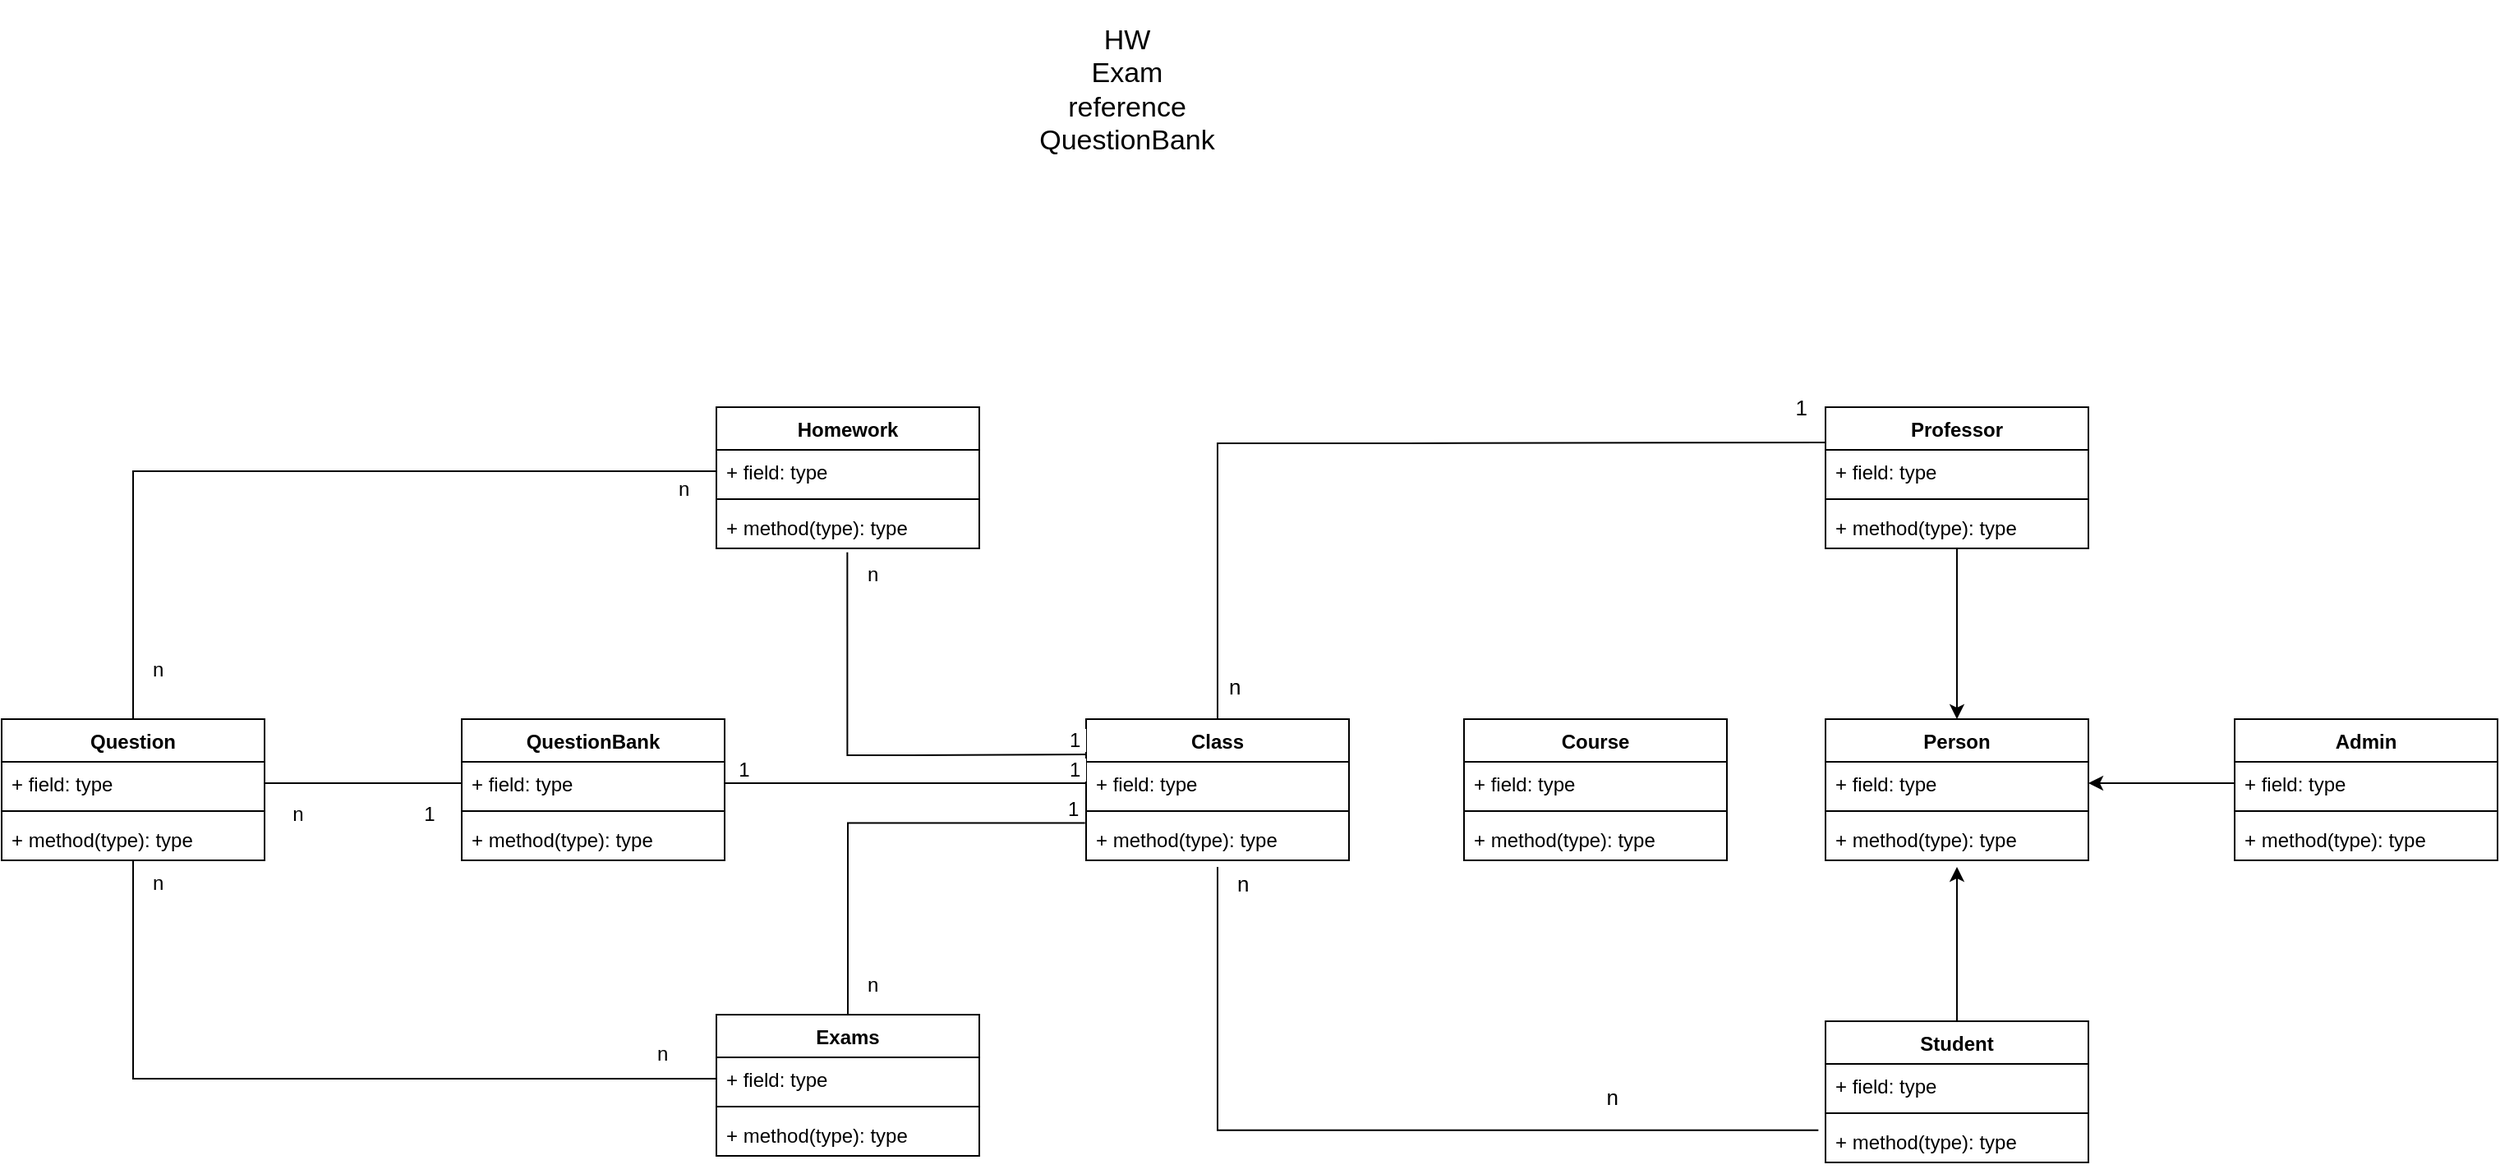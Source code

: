 <mxfile version="20.0.1" type="device"><diagram id="zVuRKTB397ivYLz8wWw3" name="Page-1"><mxGraphModel dx="2390" dy="654" grid="1" gridSize="10" guides="1" tooltips="1" connect="1" arrows="1" fold="1" page="1" pageScale="1" pageWidth="1169" pageHeight="827" math="0" shadow="0"><root><mxCell id="0"/><mxCell id="1" parent="0"/><mxCell id="Fcgb-ap-GokPkByMXdyR-1" value="Person" style="swimlane;fontStyle=1;align=center;verticalAlign=top;childLayout=stackLayout;horizontal=1;startSize=26;horizontalStack=0;resizeParent=1;resizeParentMax=0;resizeLast=0;collapsible=1;marginBottom=0;" vertex="1" parent="1"><mxGeometry x="970" y="852" width="160" height="86" as="geometry"/></mxCell><mxCell id="Fcgb-ap-GokPkByMXdyR-2" value="+ field: type" style="text;strokeColor=none;fillColor=none;align=left;verticalAlign=top;spacingLeft=4;spacingRight=4;overflow=hidden;rotatable=0;points=[[0,0.5],[1,0.5]];portConstraint=eastwest;" vertex="1" parent="Fcgb-ap-GokPkByMXdyR-1"><mxGeometry y="26" width="160" height="26" as="geometry"/></mxCell><mxCell id="Fcgb-ap-GokPkByMXdyR-3" value="" style="line;strokeWidth=1;fillColor=none;align=left;verticalAlign=middle;spacingTop=-1;spacingLeft=3;spacingRight=3;rotatable=0;labelPosition=right;points=[];portConstraint=eastwest;" vertex="1" parent="Fcgb-ap-GokPkByMXdyR-1"><mxGeometry y="52" width="160" height="8" as="geometry"/></mxCell><mxCell id="Fcgb-ap-GokPkByMXdyR-4" value="+ method(type): type" style="text;strokeColor=none;fillColor=none;align=left;verticalAlign=top;spacingLeft=4;spacingRight=4;overflow=hidden;rotatable=0;points=[[0,0.5],[1,0.5]];portConstraint=eastwest;" vertex="1" parent="Fcgb-ap-GokPkByMXdyR-1"><mxGeometry y="60" width="160" height="26" as="geometry"/></mxCell><mxCell id="Fcgb-ap-GokPkByMXdyR-5" style="edgeStyle=orthogonalEdgeStyle;rounded=0;orthogonalLoop=1;jettySize=auto;html=1;entryX=0.5;entryY=0;entryDx=0;entryDy=0;" edge="1" parent="1" source="Fcgb-ap-GokPkByMXdyR-6" target="Fcgb-ap-GokPkByMXdyR-1"><mxGeometry relative="1" as="geometry"/></mxCell><mxCell id="Fcgb-ap-GokPkByMXdyR-6" value="Professor" style="swimlane;fontStyle=1;align=center;verticalAlign=top;childLayout=stackLayout;horizontal=1;startSize=26;horizontalStack=0;resizeParent=1;resizeParentMax=0;resizeLast=0;collapsible=1;marginBottom=0;" vertex="1" parent="1"><mxGeometry x="970" y="662" width="160" height="86" as="geometry"/></mxCell><mxCell id="Fcgb-ap-GokPkByMXdyR-7" value="+ field: type" style="text;strokeColor=none;fillColor=none;align=left;verticalAlign=top;spacingLeft=4;spacingRight=4;overflow=hidden;rotatable=0;points=[[0,0.5],[1,0.5]];portConstraint=eastwest;" vertex="1" parent="Fcgb-ap-GokPkByMXdyR-6"><mxGeometry y="26" width="160" height="26" as="geometry"/></mxCell><mxCell id="Fcgb-ap-GokPkByMXdyR-8" value="" style="line;strokeWidth=1;fillColor=none;align=left;verticalAlign=middle;spacingTop=-1;spacingLeft=3;spacingRight=3;rotatable=0;labelPosition=right;points=[];portConstraint=eastwest;" vertex="1" parent="Fcgb-ap-GokPkByMXdyR-6"><mxGeometry y="52" width="160" height="8" as="geometry"/></mxCell><mxCell id="Fcgb-ap-GokPkByMXdyR-9" value="+ method(type): type" style="text;strokeColor=none;fillColor=none;align=left;verticalAlign=top;spacingLeft=4;spacingRight=4;overflow=hidden;rotatable=0;points=[[0,0.5],[1,0.5]];portConstraint=eastwest;" vertex="1" parent="Fcgb-ap-GokPkByMXdyR-6"><mxGeometry y="60" width="160" height="26" as="geometry"/></mxCell><mxCell id="Fcgb-ap-GokPkByMXdyR-10" style="edgeStyle=orthogonalEdgeStyle;rounded=0;orthogonalLoop=1;jettySize=auto;html=1;" edge="1" parent="1" source="Fcgb-ap-GokPkByMXdyR-11"><mxGeometry relative="1" as="geometry"><mxPoint x="1050" y="942" as="targetPoint"/></mxGeometry></mxCell><mxCell id="Fcgb-ap-GokPkByMXdyR-11" value="Student" style="swimlane;fontStyle=1;align=center;verticalAlign=top;childLayout=stackLayout;horizontal=1;startSize=26;horizontalStack=0;resizeParent=1;resizeParentMax=0;resizeLast=0;collapsible=1;marginBottom=0;" vertex="1" parent="1"><mxGeometry x="970" y="1036" width="160" height="86" as="geometry"/></mxCell><mxCell id="Fcgb-ap-GokPkByMXdyR-12" value="+ field: type" style="text;strokeColor=none;fillColor=none;align=left;verticalAlign=top;spacingLeft=4;spacingRight=4;overflow=hidden;rotatable=0;points=[[0,0.5],[1,0.5]];portConstraint=eastwest;" vertex="1" parent="Fcgb-ap-GokPkByMXdyR-11"><mxGeometry y="26" width="160" height="26" as="geometry"/></mxCell><mxCell id="Fcgb-ap-GokPkByMXdyR-13" value="" style="line;strokeWidth=1;fillColor=none;align=left;verticalAlign=middle;spacingTop=-1;spacingLeft=3;spacingRight=3;rotatable=0;labelPosition=right;points=[];portConstraint=eastwest;" vertex="1" parent="Fcgb-ap-GokPkByMXdyR-11"><mxGeometry y="52" width="160" height="8" as="geometry"/></mxCell><mxCell id="Fcgb-ap-GokPkByMXdyR-14" value="+ method(type): type" style="text;strokeColor=none;fillColor=none;align=left;verticalAlign=top;spacingLeft=4;spacingRight=4;overflow=hidden;rotatable=0;points=[[0,0.5],[1,0.5]];portConstraint=eastwest;" vertex="1" parent="Fcgb-ap-GokPkByMXdyR-11"><mxGeometry y="60" width="160" height="26" as="geometry"/></mxCell><mxCell id="Fcgb-ap-GokPkByMXdyR-15" value="Class" style="swimlane;fontStyle=1;align=center;verticalAlign=top;childLayout=stackLayout;horizontal=1;startSize=26;horizontalStack=0;resizeParent=1;resizeParentMax=0;resizeLast=0;collapsible=1;marginBottom=0;" vertex="1" parent="1"><mxGeometry x="520" y="852" width="160" height="86" as="geometry"/></mxCell><mxCell id="Fcgb-ap-GokPkByMXdyR-16" value="+ field: type" style="text;strokeColor=none;fillColor=none;align=left;verticalAlign=top;spacingLeft=4;spacingRight=4;overflow=hidden;rotatable=0;points=[[0,0.5],[1,0.5]];portConstraint=eastwest;" vertex="1" parent="Fcgb-ap-GokPkByMXdyR-15"><mxGeometry y="26" width="160" height="26" as="geometry"/></mxCell><mxCell id="Fcgb-ap-GokPkByMXdyR-17" value="" style="line;strokeWidth=1;fillColor=none;align=left;verticalAlign=middle;spacingTop=-1;spacingLeft=3;spacingRight=3;rotatable=0;labelPosition=right;points=[];portConstraint=eastwest;" vertex="1" parent="Fcgb-ap-GokPkByMXdyR-15"><mxGeometry y="52" width="160" height="8" as="geometry"/></mxCell><mxCell id="Fcgb-ap-GokPkByMXdyR-18" value="+ method(type): type" style="text;strokeColor=none;fillColor=none;align=left;verticalAlign=top;spacingLeft=4;spacingRight=4;overflow=hidden;rotatable=0;points=[[0,0.5],[1,0.5]];portConstraint=eastwest;" vertex="1" parent="Fcgb-ap-GokPkByMXdyR-15"><mxGeometry y="60" width="160" height="26" as="geometry"/></mxCell><mxCell id="Fcgb-ap-GokPkByMXdyR-19" value="" style="endArrow=none;html=1;edgeStyle=orthogonalEdgeStyle;rounded=0;entryX=0;entryY=0.25;entryDx=0;entryDy=0;exitX=0.5;exitY=0;exitDx=0;exitDy=0;" edge="1" parent="1" source="Fcgb-ap-GokPkByMXdyR-15" target="Fcgb-ap-GokPkByMXdyR-6"><mxGeometry relative="1" as="geometry"><mxPoint x="715" y="704.5" as="sourcePoint"/><mxPoint x="875" y="704.5" as="targetPoint"/><Array as="points"><mxPoint x="715" y="684"/><mxPoint x="843" y="684"/></Array></mxGeometry></mxCell><mxCell id="Fcgb-ap-GokPkByMXdyR-20" value="&lt;font style=&quot;font-size: 13px;&quot;&gt;n&lt;/font&gt;" style="edgeLabel;resizable=0;html=1;align=left;verticalAlign=bottom;" connectable="0" vertex="1" parent="Fcgb-ap-GokPkByMXdyR-19"><mxGeometry x="-1" relative="1" as="geometry"><mxPoint x="5" y="-10" as="offset"/></mxGeometry></mxCell><mxCell id="Fcgb-ap-GokPkByMXdyR-21" value="&lt;font style=&quot;font-size: 13px;&quot;&gt;1&lt;/font&gt;" style="edgeLabel;resizable=0;html=1;align=right;verticalAlign=bottom;" connectable="0" vertex="1" parent="Fcgb-ap-GokPkByMXdyR-19"><mxGeometry x="1" relative="1" as="geometry"><mxPoint x="-10" y="-11" as="offset"/></mxGeometry></mxCell><mxCell id="Fcgb-ap-GokPkByMXdyR-22" value="" style="endArrow=none;html=1;edgeStyle=orthogonalEdgeStyle;rounded=0;fontSize=13;entryX=-0.027;entryY=0.246;entryDx=0;entryDy=0;entryPerimeter=0;" edge="1" parent="1" target="Fcgb-ap-GokPkByMXdyR-14"><mxGeometry relative="1" as="geometry"><mxPoint x="600" y="942" as="sourcePoint"/><mxPoint x="900" y="1102" as="targetPoint"/><Array as="points"><mxPoint x="600" y="942"/><mxPoint x="600" y="1102"/></Array></mxGeometry></mxCell><mxCell id="Fcgb-ap-GokPkByMXdyR-23" value="n" style="edgeLabel;resizable=0;html=1;align=left;verticalAlign=bottom;fontSize=13;" connectable="0" vertex="1" parent="Fcgb-ap-GokPkByMXdyR-22"><mxGeometry x="-1" relative="1" as="geometry"><mxPoint x="10" y="20" as="offset"/></mxGeometry></mxCell><mxCell id="Fcgb-ap-GokPkByMXdyR-24" value="n" style="edgeLabel;resizable=0;html=1;align=right;verticalAlign=bottom;fontSize=13;" connectable="0" vertex="1" parent="Fcgb-ap-GokPkByMXdyR-22"><mxGeometry x="1" relative="1" as="geometry"><mxPoint x="-121" y="-10" as="offset"/></mxGeometry></mxCell><mxCell id="Fcgb-ap-GokPkByMXdyR-25" value="&lt;font style=&quot;font-size: 17px;&quot;&gt;HW&lt;br&gt;Exam&lt;br&gt;reference&lt;br&gt;QuestionBank&lt;br&gt;&lt;/font&gt;" style="text;html=1;strokeColor=none;fillColor=none;align=center;verticalAlign=middle;whiteSpace=wrap;rounded=0;" vertex="1" parent="1"><mxGeometry x="440" y="414" width="210" height="110" as="geometry"/></mxCell><mxCell id="Fcgb-ap-GokPkByMXdyR-26" value="Exams" style="swimlane;fontStyle=1;align=center;verticalAlign=top;childLayout=stackLayout;horizontal=1;startSize=26;horizontalStack=0;resizeParent=1;resizeParentMax=0;resizeLast=0;collapsible=1;marginBottom=0;fontSize=12;" vertex="1" parent="1"><mxGeometry x="295" y="1032" width="160" height="86" as="geometry"/></mxCell><mxCell id="Fcgb-ap-GokPkByMXdyR-27" value="+ field: type" style="text;strokeColor=none;fillColor=none;align=left;verticalAlign=top;spacingLeft=4;spacingRight=4;overflow=hidden;rotatable=0;points=[[0,0.5],[1,0.5]];portConstraint=eastwest;fontSize=12;" vertex="1" parent="Fcgb-ap-GokPkByMXdyR-26"><mxGeometry y="26" width="160" height="26" as="geometry"/></mxCell><mxCell id="Fcgb-ap-GokPkByMXdyR-28" value="" style="line;strokeWidth=1;fillColor=none;align=left;verticalAlign=middle;spacingTop=-1;spacingLeft=3;spacingRight=3;rotatable=0;labelPosition=right;points=[];portConstraint=eastwest;fontSize=17;" vertex="1" parent="Fcgb-ap-GokPkByMXdyR-26"><mxGeometry y="52" width="160" height="8" as="geometry"/></mxCell><mxCell id="Fcgb-ap-GokPkByMXdyR-29" value="+ method(type): type" style="text;strokeColor=none;fillColor=none;align=left;verticalAlign=top;spacingLeft=4;spacingRight=4;overflow=hidden;rotatable=0;points=[[0,0.5],[1,0.5]];portConstraint=eastwest;fontSize=12;" vertex="1" parent="Fcgb-ap-GokPkByMXdyR-26"><mxGeometry y="60" width="160" height="26" as="geometry"/></mxCell><mxCell id="Fcgb-ap-GokPkByMXdyR-30" value="Homework" style="swimlane;fontStyle=1;align=center;verticalAlign=top;childLayout=stackLayout;horizontal=1;startSize=26;horizontalStack=0;resizeParent=1;resizeParentMax=0;resizeLast=0;collapsible=1;marginBottom=0;fontSize=12;" vertex="1" parent="1"><mxGeometry x="295" y="662" width="160" height="86" as="geometry"/></mxCell><mxCell id="Fcgb-ap-GokPkByMXdyR-31" value="+ field: type" style="text;strokeColor=none;fillColor=none;align=left;verticalAlign=top;spacingLeft=4;spacingRight=4;overflow=hidden;rotatable=0;points=[[0,0.5],[1,0.5]];portConstraint=eastwest;fontSize=12;" vertex="1" parent="Fcgb-ap-GokPkByMXdyR-30"><mxGeometry y="26" width="160" height="26" as="geometry"/></mxCell><mxCell id="Fcgb-ap-GokPkByMXdyR-32" value="" style="line;strokeWidth=1;fillColor=none;align=left;verticalAlign=middle;spacingTop=-1;spacingLeft=3;spacingRight=3;rotatable=0;labelPosition=right;points=[];portConstraint=eastwest;fontSize=17;" vertex="1" parent="Fcgb-ap-GokPkByMXdyR-30"><mxGeometry y="52" width="160" height="8" as="geometry"/></mxCell><mxCell id="Fcgb-ap-GokPkByMXdyR-33" value="+ method(type): type" style="text;strokeColor=none;fillColor=none;align=left;verticalAlign=top;spacingLeft=4;spacingRight=4;overflow=hidden;rotatable=0;points=[[0,0.5],[1,0.5]];portConstraint=eastwest;fontSize=12;" vertex="1" parent="Fcgb-ap-GokPkByMXdyR-30"><mxGeometry y="60" width="160" height="26" as="geometry"/></mxCell><mxCell id="Fcgb-ap-GokPkByMXdyR-34" value="" style="endArrow=none;html=1;edgeStyle=orthogonalEdgeStyle;rounded=0;fontSize=12;entryX=0;entryY=0.25;entryDx=0;entryDy=0;exitX=0.498;exitY=1.092;exitDx=0;exitDy=0;exitPerimeter=0;" edge="1" parent="1" source="Fcgb-ap-GokPkByMXdyR-33" target="Fcgb-ap-GokPkByMXdyR-15"><mxGeometry relative="1" as="geometry"><mxPoint x="375" y="792" as="sourcePoint"/><mxPoint x="495" y="872" as="targetPoint"/><Array as="points"><mxPoint x="375" y="874"/><mxPoint x="413" y="874"/></Array></mxGeometry></mxCell><mxCell id="Fcgb-ap-GokPkByMXdyR-35" value="n" style="edgeLabel;resizable=0;html=1;align=left;verticalAlign=bottom;fontSize=12;" connectable="0" vertex="1" parent="Fcgb-ap-GokPkByMXdyR-34"><mxGeometry x="-1" relative="1" as="geometry"><mxPoint x="10" y="22" as="offset"/></mxGeometry></mxCell><mxCell id="Fcgb-ap-GokPkByMXdyR-36" value="1&amp;nbsp;" style="edgeLabel;resizable=0;html=1;align=right;verticalAlign=bottom;fontSize=12;" connectable="0" vertex="1" parent="Fcgb-ap-GokPkByMXdyR-34"><mxGeometry x="1" relative="1" as="geometry"/></mxCell><mxCell id="Fcgb-ap-GokPkByMXdyR-37" value="" style="endArrow=none;html=1;edgeStyle=orthogonalEdgeStyle;rounded=0;fontSize=12;entryX=-0.004;entryY=0.123;entryDx=0;entryDy=0;entryPerimeter=0;" edge="1" parent="1" source="Fcgb-ap-GokPkByMXdyR-26" target="Fcgb-ap-GokPkByMXdyR-18"><mxGeometry relative="1" as="geometry"><mxPoint x="335" y="912" as="sourcePoint"/><mxPoint x="495" y="912" as="targetPoint"/><Array as="points"><mxPoint x="375" y="915"/></Array></mxGeometry></mxCell><mxCell id="Fcgb-ap-GokPkByMXdyR-38" value="&amp;nbsp; &amp;nbsp;n" style="edgeLabel;resizable=0;html=1;align=left;verticalAlign=bottom;fontSize=12;" connectable="0" vertex="1" parent="Fcgb-ap-GokPkByMXdyR-37"><mxGeometry x="-1" relative="1" as="geometry"><mxPoint y="-10" as="offset"/></mxGeometry></mxCell><mxCell id="Fcgb-ap-GokPkByMXdyR-39" value="1&amp;nbsp;" style="edgeLabel;resizable=0;html=1;align=right;verticalAlign=bottom;fontSize=12;" connectable="0" vertex="1" parent="Fcgb-ap-GokPkByMXdyR-37"><mxGeometry x="1" relative="1" as="geometry"/></mxCell><mxCell id="Fcgb-ap-GokPkByMXdyR-40" value="QuestionBank" style="swimlane;fontStyle=1;align=center;verticalAlign=top;childLayout=stackLayout;horizontal=1;startSize=26;horizontalStack=0;resizeParent=1;resizeParentMax=0;resizeLast=0;collapsible=1;marginBottom=0;fontSize=12;" vertex="1" parent="1"><mxGeometry x="140" y="852" width="160" height="86" as="geometry"/></mxCell><mxCell id="Fcgb-ap-GokPkByMXdyR-41" value="+ field: type" style="text;strokeColor=none;fillColor=none;align=left;verticalAlign=top;spacingLeft=4;spacingRight=4;overflow=hidden;rotatable=0;points=[[0,0.5],[1,0.5]];portConstraint=eastwest;fontSize=12;" vertex="1" parent="Fcgb-ap-GokPkByMXdyR-40"><mxGeometry y="26" width="160" height="26" as="geometry"/></mxCell><mxCell id="Fcgb-ap-GokPkByMXdyR-42" value="" style="line;strokeWidth=1;fillColor=none;align=left;verticalAlign=middle;spacingTop=-1;spacingLeft=3;spacingRight=3;rotatable=0;labelPosition=right;points=[];portConstraint=eastwest;fontSize=12;" vertex="1" parent="Fcgb-ap-GokPkByMXdyR-40"><mxGeometry y="52" width="160" height="8" as="geometry"/></mxCell><mxCell id="Fcgb-ap-GokPkByMXdyR-43" value="+ method(type): type" style="text;strokeColor=none;fillColor=none;align=left;verticalAlign=top;spacingLeft=4;spacingRight=4;overflow=hidden;rotatable=0;points=[[0,0.5],[1,0.5]];portConstraint=eastwest;fontSize=12;" vertex="1" parent="Fcgb-ap-GokPkByMXdyR-40"><mxGeometry y="60" width="160" height="26" as="geometry"/></mxCell><mxCell id="Fcgb-ap-GokPkByMXdyR-44" value="" style="endArrow=none;html=1;edgeStyle=orthogonalEdgeStyle;rounded=0;fontSize=12;exitX=1;exitY=0.5;exitDx=0;exitDy=0;entryX=0;entryY=0.5;entryDx=0;entryDy=0;" edge="1" parent="1" source="Fcgb-ap-GokPkByMXdyR-41" target="Fcgb-ap-GokPkByMXdyR-16"><mxGeometry relative="1" as="geometry"><mxPoint x="315" y="894.5" as="sourcePoint"/><mxPoint x="475" y="894.5" as="targetPoint"/></mxGeometry></mxCell><mxCell id="Fcgb-ap-GokPkByMXdyR-45" value="&amp;nbsp; 1" style="edgeLabel;resizable=0;html=1;align=left;verticalAlign=bottom;fontSize=12;" connectable="0" vertex="1" parent="Fcgb-ap-GokPkByMXdyR-44"><mxGeometry x="-1" relative="1" as="geometry"/></mxCell><mxCell id="Fcgb-ap-GokPkByMXdyR-46" value="1&amp;nbsp;" style="edgeLabel;resizable=0;html=1;align=right;verticalAlign=bottom;fontSize=12;" connectable="0" vertex="1" parent="Fcgb-ap-GokPkByMXdyR-44"><mxGeometry x="1" relative="1" as="geometry"/></mxCell><mxCell id="Fcgb-ap-GokPkByMXdyR-47" style="edgeStyle=orthogonalEdgeStyle;rounded=0;orthogonalLoop=1;jettySize=auto;html=1;entryX=1;entryY=0.5;entryDx=0;entryDy=0;" edge="1" parent="1" source="Fcgb-ap-GokPkByMXdyR-48" target="Fcgb-ap-GokPkByMXdyR-2"><mxGeometry relative="1" as="geometry"><Array as="points"><mxPoint x="1190" y="891"/><mxPoint x="1190" y="891"/></Array></mxGeometry></mxCell><mxCell id="Fcgb-ap-GokPkByMXdyR-48" value="Admin" style="swimlane;fontStyle=1;align=center;verticalAlign=top;childLayout=stackLayout;horizontal=1;startSize=26;horizontalStack=0;resizeParent=1;resizeParentMax=0;resizeLast=0;collapsible=1;marginBottom=0;" vertex="1" parent="1"><mxGeometry x="1219" y="852" width="160" height="86" as="geometry"/></mxCell><mxCell id="Fcgb-ap-GokPkByMXdyR-49" value="+ field: type" style="text;strokeColor=none;fillColor=none;align=left;verticalAlign=top;spacingLeft=4;spacingRight=4;overflow=hidden;rotatable=0;points=[[0,0.5],[1,0.5]];portConstraint=eastwest;" vertex="1" parent="Fcgb-ap-GokPkByMXdyR-48"><mxGeometry y="26" width="160" height="26" as="geometry"/></mxCell><mxCell id="Fcgb-ap-GokPkByMXdyR-50" value="" style="line;strokeWidth=1;fillColor=none;align=left;verticalAlign=middle;spacingTop=-1;spacingLeft=3;spacingRight=3;rotatable=0;labelPosition=right;points=[];portConstraint=eastwest;" vertex="1" parent="Fcgb-ap-GokPkByMXdyR-48"><mxGeometry y="52" width="160" height="8" as="geometry"/></mxCell><mxCell id="Fcgb-ap-GokPkByMXdyR-51" value="+ method(type): type" style="text;strokeColor=none;fillColor=none;align=left;verticalAlign=top;spacingLeft=4;spacingRight=4;overflow=hidden;rotatable=0;points=[[0,0.5],[1,0.5]];portConstraint=eastwest;" vertex="1" parent="Fcgb-ap-GokPkByMXdyR-48"><mxGeometry y="60" width="160" height="26" as="geometry"/></mxCell><mxCell id="Fcgb-ap-GokPkByMXdyR-52" value="Course" style="swimlane;fontStyle=1;align=center;verticalAlign=top;childLayout=stackLayout;horizontal=1;startSize=26;horizontalStack=0;resizeParent=1;resizeParentMax=0;resizeLast=0;collapsible=1;marginBottom=0;" vertex="1" parent="1"><mxGeometry x="750" y="852" width="160" height="86" as="geometry"/></mxCell><mxCell id="Fcgb-ap-GokPkByMXdyR-53" value="+ field: type" style="text;strokeColor=none;fillColor=none;align=left;verticalAlign=top;spacingLeft=4;spacingRight=4;overflow=hidden;rotatable=0;points=[[0,0.5],[1,0.5]];portConstraint=eastwest;" vertex="1" parent="Fcgb-ap-GokPkByMXdyR-52"><mxGeometry y="26" width="160" height="26" as="geometry"/></mxCell><mxCell id="Fcgb-ap-GokPkByMXdyR-54" value="" style="line;strokeWidth=1;fillColor=none;align=left;verticalAlign=middle;spacingTop=-1;spacingLeft=3;spacingRight=3;rotatable=0;labelPosition=right;points=[];portConstraint=eastwest;" vertex="1" parent="Fcgb-ap-GokPkByMXdyR-52"><mxGeometry y="52" width="160" height="8" as="geometry"/></mxCell><mxCell id="Fcgb-ap-GokPkByMXdyR-55" value="+ method(type): type" style="text;strokeColor=none;fillColor=none;align=left;verticalAlign=top;spacingLeft=4;spacingRight=4;overflow=hidden;rotatable=0;points=[[0,0.5],[1,0.5]];portConstraint=eastwest;" vertex="1" parent="Fcgb-ap-GokPkByMXdyR-52"><mxGeometry y="60" width="160" height="26" as="geometry"/></mxCell><mxCell id="Fcgb-ap-GokPkByMXdyR-61" style="edgeStyle=orthogonalEdgeStyle;rounded=0;orthogonalLoop=1;jettySize=auto;html=1;exitX=0.5;exitY=0;exitDx=0;exitDy=0;entryX=0;entryY=0.5;entryDx=0;entryDy=0;endArrow=none;endFill=0;" edge="1" parent="1" source="Fcgb-ap-GokPkByMXdyR-56" target="Fcgb-ap-GokPkByMXdyR-31"><mxGeometry relative="1" as="geometry"/></mxCell><mxCell id="Fcgb-ap-GokPkByMXdyR-62" style="edgeStyle=orthogonalEdgeStyle;rounded=0;orthogonalLoop=1;jettySize=auto;html=1;endArrow=none;endFill=0;" edge="1" parent="1" source="Fcgb-ap-GokPkByMXdyR-56" target="Fcgb-ap-GokPkByMXdyR-27"><mxGeometry relative="1" as="geometry"/></mxCell><mxCell id="Fcgb-ap-GokPkByMXdyR-56" value="Question" style="swimlane;fontStyle=1;align=center;verticalAlign=top;childLayout=stackLayout;horizontal=1;startSize=26;horizontalStack=0;resizeParent=1;resizeParentMax=0;resizeLast=0;collapsible=1;marginBottom=0;" vertex="1" parent="1"><mxGeometry x="-140" y="852" width="160" height="86" as="geometry"/></mxCell><mxCell id="Fcgb-ap-GokPkByMXdyR-57" value="+ field: type" style="text;strokeColor=none;fillColor=none;align=left;verticalAlign=top;spacingLeft=4;spacingRight=4;overflow=hidden;rotatable=0;points=[[0,0.5],[1,0.5]];portConstraint=eastwest;" vertex="1" parent="Fcgb-ap-GokPkByMXdyR-56"><mxGeometry y="26" width="160" height="26" as="geometry"/></mxCell><mxCell id="Fcgb-ap-GokPkByMXdyR-58" value="" style="line;strokeWidth=1;fillColor=none;align=left;verticalAlign=middle;spacingTop=-1;spacingLeft=3;spacingRight=3;rotatable=0;labelPosition=right;points=[];portConstraint=eastwest;" vertex="1" parent="Fcgb-ap-GokPkByMXdyR-56"><mxGeometry y="52" width="160" height="8" as="geometry"/></mxCell><mxCell id="Fcgb-ap-GokPkByMXdyR-59" value="+ method(type): type" style="text;strokeColor=none;fillColor=none;align=left;verticalAlign=top;spacingLeft=4;spacingRight=4;overflow=hidden;rotatable=0;points=[[0,0.5],[1,0.5]];portConstraint=eastwest;" vertex="1" parent="Fcgb-ap-GokPkByMXdyR-56"><mxGeometry y="60" width="160" height="26" as="geometry"/></mxCell><mxCell id="Fcgb-ap-GokPkByMXdyR-60" style="edgeStyle=orthogonalEdgeStyle;rounded=0;orthogonalLoop=1;jettySize=auto;html=1;exitX=1;exitY=0.5;exitDx=0;exitDy=0;entryX=0;entryY=0.5;entryDx=0;entryDy=0;endArrow=none;endFill=0;" edge="1" parent="1" source="Fcgb-ap-GokPkByMXdyR-57" target="Fcgb-ap-GokPkByMXdyR-41"><mxGeometry relative="1" as="geometry"/></mxCell><mxCell id="Fcgb-ap-GokPkByMXdyR-63" value="&amp;nbsp; &amp;nbsp;n" style="edgeLabel;resizable=0;html=1;align=left;verticalAlign=bottom;fontSize=12;" connectable="0" vertex="1" parent="1"><mxGeometry x="260.0" y="1050.0" as="geometry"><mxPoint x="-13" y="14" as="offset"/></mxGeometry></mxCell><mxCell id="Fcgb-ap-GokPkByMXdyR-64" value="&amp;nbsp; &amp;nbsp;n" style="edgeLabel;resizable=0;html=1;align=left;verticalAlign=bottom;fontSize=12;" connectable="0" vertex="1" parent="1"><mxGeometry x="260.0" y="720.0" as="geometry"/></mxCell><mxCell id="Fcgb-ap-GokPkByMXdyR-65" value="&amp;nbsp; &amp;nbsp;n" style="edgeLabel;resizable=0;html=1;align=left;verticalAlign=bottom;fontSize=12;" connectable="0" vertex="1" parent="1"><mxGeometry x="-60.0" y="830.0" as="geometry"/></mxCell><mxCell id="Fcgb-ap-GokPkByMXdyR-66" value="&amp;nbsp; &amp;nbsp;n" style="edgeLabel;resizable=0;html=1;align=left;verticalAlign=bottom;fontSize=12;" connectable="0" vertex="1" parent="1"><mxGeometry x="-60.0" y="960.0" as="geometry"/></mxCell><mxCell id="Fcgb-ap-GokPkByMXdyR-67" value="1" style="text;html=1;resizable=0;autosize=1;align=center;verticalAlign=middle;points=[];fillColor=none;strokeColor=none;rounded=0;" vertex="1" parent="1"><mxGeometry x="110" y="900" width="20" height="20" as="geometry"/></mxCell><mxCell id="Fcgb-ap-GokPkByMXdyR-68" value="n" style="text;html=1;resizable=0;autosize=1;align=center;verticalAlign=middle;points=[];fillColor=none;strokeColor=none;rounded=0;" vertex="1" parent="1"><mxGeometry x="30" y="900" width="20" height="20" as="geometry"/></mxCell></root></mxGraphModel></diagram></mxfile>